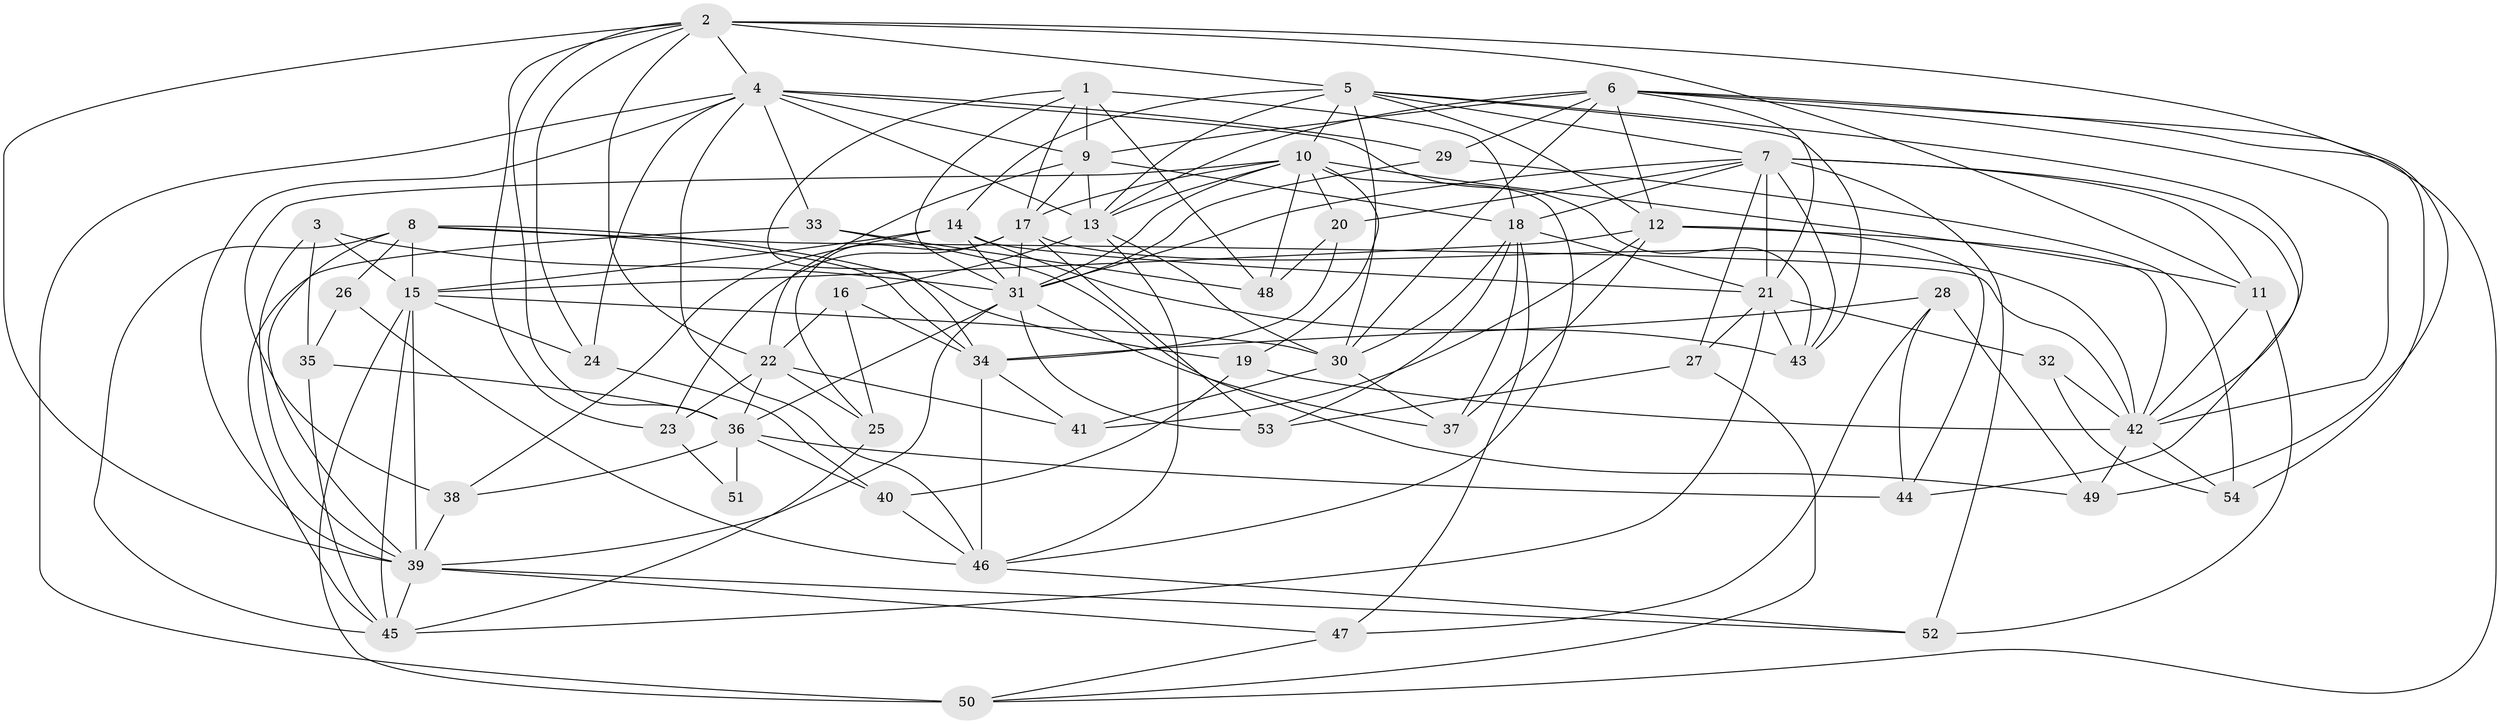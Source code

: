 // original degree distribution, {4: 1.0}
// Generated by graph-tools (version 1.1) at 2025/53/03/04/25 22:53:36]
// undirected, 54 vertices, 160 edges
graph export_dot {
  node [color=gray90,style=filled];
  1;
  2;
  3;
  4;
  5;
  6;
  7;
  8;
  9;
  10;
  11;
  12;
  13;
  14;
  15;
  16;
  17;
  18;
  19;
  20;
  21;
  22;
  23;
  24;
  25;
  26;
  27;
  28;
  29;
  30;
  31;
  32;
  33;
  34;
  35;
  36;
  37;
  38;
  39;
  40;
  41;
  42;
  43;
  44;
  45;
  46;
  47;
  48;
  49;
  50;
  51;
  52;
  53;
  54;
  1 -- 9 [weight=2.0];
  1 -- 17 [weight=2.0];
  1 -- 18 [weight=3.0];
  1 -- 31 [weight=1.0];
  1 -- 34 [weight=1.0];
  1 -- 48 [weight=1.0];
  2 -- 4 [weight=1.0];
  2 -- 5 [weight=3.0];
  2 -- 11 [weight=1.0];
  2 -- 22 [weight=2.0];
  2 -- 23 [weight=1.0];
  2 -- 24 [weight=1.0];
  2 -- 36 [weight=1.0];
  2 -- 39 [weight=1.0];
  2 -- 49 [weight=1.0];
  3 -- 15 [weight=1.0];
  3 -- 31 [weight=1.0];
  3 -- 35 [weight=1.0];
  3 -- 39 [weight=1.0];
  4 -- 9 [weight=1.0];
  4 -- 13 [weight=1.0];
  4 -- 24 [weight=1.0];
  4 -- 29 [weight=1.0];
  4 -- 33 [weight=1.0];
  4 -- 39 [weight=2.0];
  4 -- 43 [weight=2.0];
  4 -- 46 [weight=1.0];
  4 -- 50 [weight=1.0];
  5 -- 7 [weight=1.0];
  5 -- 10 [weight=1.0];
  5 -- 12 [weight=2.0];
  5 -- 13 [weight=1.0];
  5 -- 14 [weight=1.0];
  5 -- 30 [weight=1.0];
  5 -- 42 [weight=1.0];
  5 -- 43 [weight=1.0];
  6 -- 9 [weight=1.0];
  6 -- 12 [weight=1.0];
  6 -- 13 [weight=2.0];
  6 -- 21 [weight=1.0];
  6 -- 29 [weight=1.0];
  6 -- 30 [weight=1.0];
  6 -- 42 [weight=1.0];
  6 -- 50 [weight=1.0];
  6 -- 54 [weight=1.0];
  7 -- 11 [weight=1.0];
  7 -- 18 [weight=1.0];
  7 -- 20 [weight=1.0];
  7 -- 21 [weight=3.0];
  7 -- 27 [weight=1.0];
  7 -- 31 [weight=1.0];
  7 -- 43 [weight=1.0];
  7 -- 44 [weight=1.0];
  7 -- 52 [weight=1.0];
  8 -- 15 [weight=2.0];
  8 -- 19 [weight=1.0];
  8 -- 26 [weight=1.0];
  8 -- 34 [weight=1.0];
  8 -- 39 [weight=1.0];
  8 -- 42 [weight=1.0];
  8 -- 45 [weight=1.0];
  9 -- 13 [weight=1.0];
  9 -- 17 [weight=1.0];
  9 -- 18 [weight=1.0];
  9 -- 22 [weight=1.0];
  10 -- 11 [weight=1.0];
  10 -- 13 [weight=1.0];
  10 -- 17 [weight=2.0];
  10 -- 19 [weight=1.0];
  10 -- 20 [weight=1.0];
  10 -- 31 [weight=2.0];
  10 -- 38 [weight=1.0];
  10 -- 46 [weight=1.0];
  10 -- 48 [weight=1.0];
  11 -- 42 [weight=2.0];
  11 -- 52 [weight=1.0];
  12 -- 15 [weight=1.0];
  12 -- 37 [weight=1.0];
  12 -- 41 [weight=1.0];
  12 -- 42 [weight=1.0];
  12 -- 44 [weight=1.0];
  13 -- 16 [weight=1.0];
  13 -- 30 [weight=1.0];
  13 -- 46 [weight=2.0];
  14 -- 15 [weight=1.0];
  14 -- 21 [weight=1.0];
  14 -- 31 [weight=1.0];
  14 -- 38 [weight=1.0];
  14 -- 43 [weight=1.0];
  15 -- 24 [weight=1.0];
  15 -- 30 [weight=2.0];
  15 -- 39 [weight=1.0];
  15 -- 45 [weight=1.0];
  15 -- 50 [weight=2.0];
  16 -- 22 [weight=1.0];
  16 -- 25 [weight=1.0];
  16 -- 34 [weight=1.0];
  17 -- 23 [weight=1.0];
  17 -- 25 [weight=1.0];
  17 -- 31 [weight=1.0];
  17 -- 42 [weight=1.0];
  17 -- 53 [weight=1.0];
  18 -- 21 [weight=1.0];
  18 -- 30 [weight=1.0];
  18 -- 37 [weight=1.0];
  18 -- 47 [weight=1.0];
  18 -- 53 [weight=1.0];
  19 -- 40 [weight=1.0];
  19 -- 42 [weight=1.0];
  20 -- 34 [weight=1.0];
  20 -- 48 [weight=1.0];
  21 -- 27 [weight=1.0];
  21 -- 32 [weight=1.0];
  21 -- 43 [weight=1.0];
  21 -- 45 [weight=1.0];
  22 -- 23 [weight=1.0];
  22 -- 25 [weight=1.0];
  22 -- 36 [weight=1.0];
  22 -- 41 [weight=1.0];
  23 -- 51 [weight=1.0];
  24 -- 40 [weight=1.0];
  25 -- 45 [weight=1.0];
  26 -- 35 [weight=1.0];
  26 -- 46 [weight=2.0];
  27 -- 50 [weight=1.0];
  27 -- 53 [weight=1.0];
  28 -- 34 [weight=1.0];
  28 -- 44 [weight=1.0];
  28 -- 47 [weight=1.0];
  28 -- 49 [weight=1.0];
  29 -- 31 [weight=1.0];
  29 -- 54 [weight=1.0];
  30 -- 37 [weight=1.0];
  30 -- 41 [weight=1.0];
  31 -- 36 [weight=1.0];
  31 -- 37 [weight=1.0];
  31 -- 39 [weight=1.0];
  31 -- 53 [weight=1.0];
  32 -- 42 [weight=2.0];
  32 -- 54 [weight=1.0];
  33 -- 45 [weight=1.0];
  33 -- 48 [weight=1.0];
  33 -- 49 [weight=1.0];
  34 -- 41 [weight=1.0];
  34 -- 46 [weight=2.0];
  35 -- 36 [weight=1.0];
  35 -- 45 [weight=1.0];
  36 -- 38 [weight=1.0];
  36 -- 40 [weight=1.0];
  36 -- 44 [weight=1.0];
  36 -- 51 [weight=3.0];
  38 -- 39 [weight=1.0];
  39 -- 45 [weight=2.0];
  39 -- 47 [weight=1.0];
  39 -- 52 [weight=1.0];
  40 -- 46 [weight=1.0];
  42 -- 49 [weight=1.0];
  42 -- 54 [weight=1.0];
  46 -- 52 [weight=1.0];
  47 -- 50 [weight=1.0];
}
